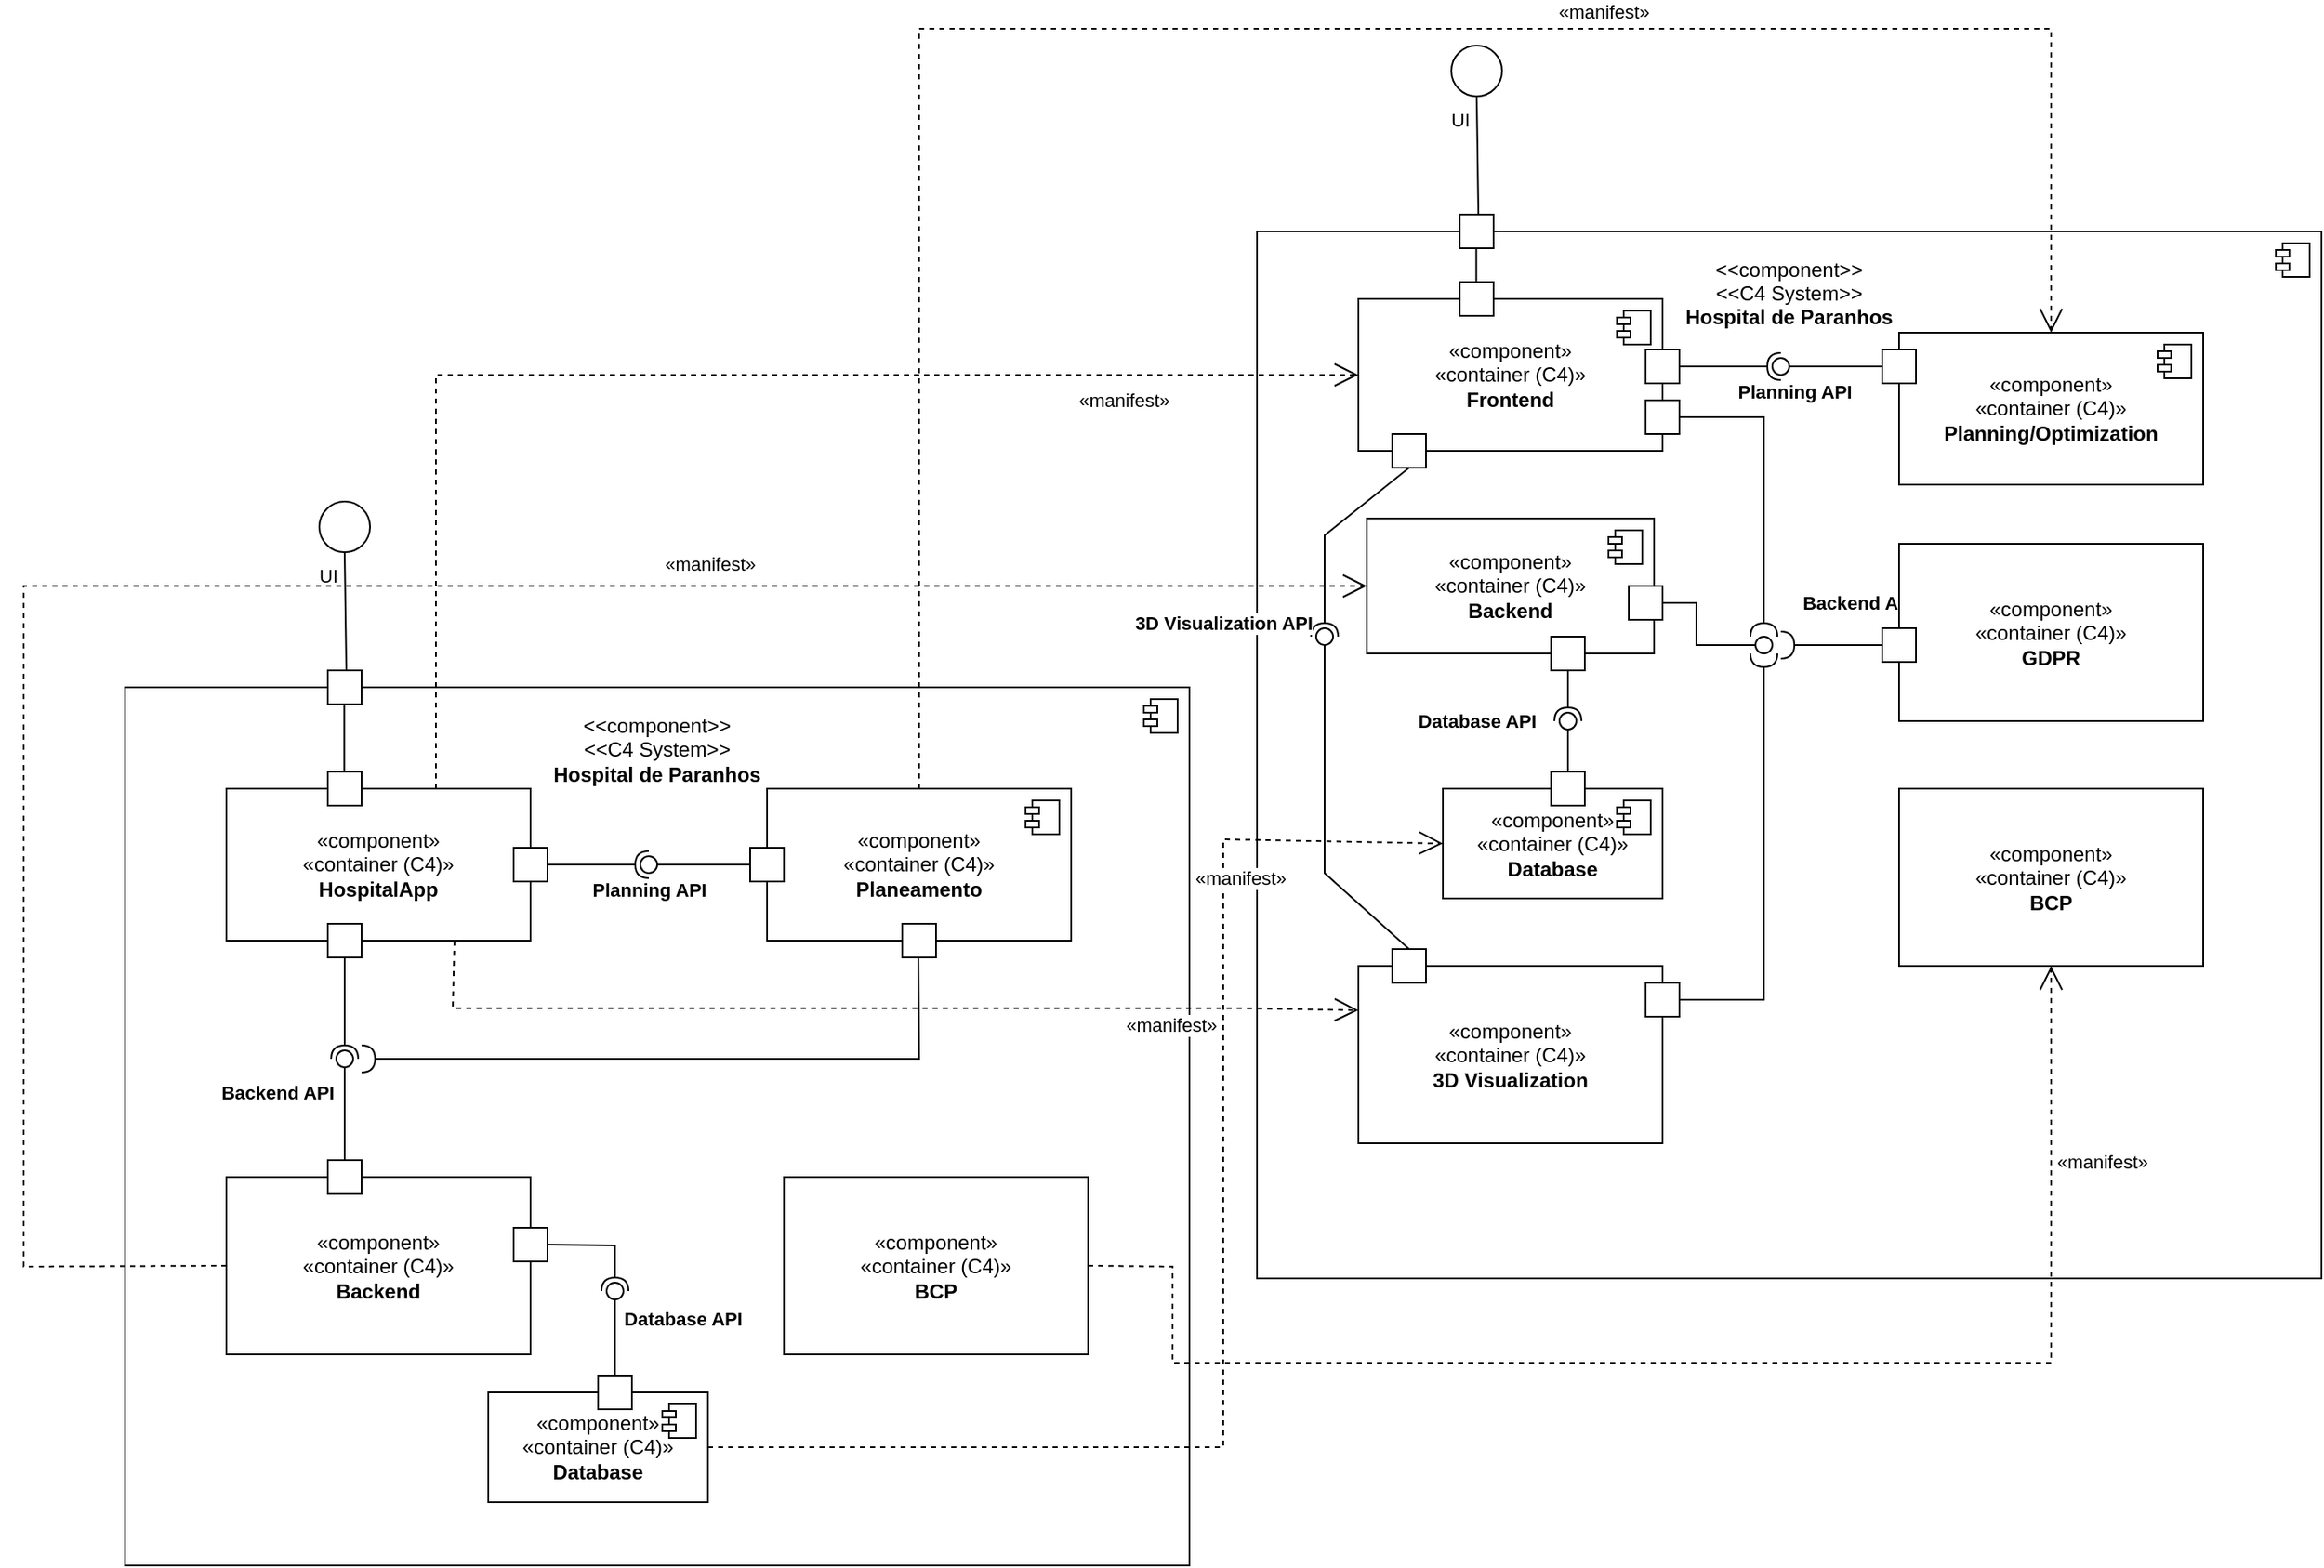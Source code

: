 <mxfile version="24.1.0" type="device">
  <diagram name="Página-1" id="HnM5bIwWVijFqjH4xQIT">
    <mxGraphModel dx="3407" dy="1258" grid="1" gridSize="10" guides="1" tooltips="1" connect="1" arrows="1" fold="1" page="1" pageScale="1" pageWidth="827" pageHeight="1169" math="0" shadow="0">
      <root>
        <mxCell id="0" />
        <mxCell id="1" parent="0" />
        <mxCell id="YJkyp7sm5uWfvyLeALwQ-37" value="&amp;lt;&amp;lt;component&amp;gt;&amp;gt;&lt;div&gt;&amp;lt;&amp;lt;C4 System&amp;gt;&amp;gt;&lt;br&gt;&lt;b&gt;Hospital de Paranhos&lt;/b&gt;&lt;/div&gt;&lt;div&gt;&lt;b&gt;&lt;br&gt;&lt;/b&gt;&lt;/div&gt;&lt;div&gt;&lt;b&gt;&lt;br&gt;&lt;/b&gt;&lt;/div&gt;&lt;div&gt;&lt;b&gt;&lt;br&gt;&lt;/b&gt;&lt;/div&gt;&lt;div&gt;&lt;b&gt;&lt;br&gt;&lt;/b&gt;&lt;/div&gt;&lt;div&gt;&lt;b&gt;&lt;br&gt;&lt;/b&gt;&lt;/div&gt;&lt;div&gt;&lt;b&gt;&lt;br&gt;&lt;/b&gt;&lt;/div&gt;&lt;div&gt;&lt;b&gt;&lt;br&gt;&lt;/b&gt;&lt;/div&gt;&lt;div&gt;&lt;b&gt;&lt;br&gt;&lt;/b&gt;&lt;/div&gt;&lt;div&gt;&lt;b&gt;&lt;br&gt;&lt;/b&gt;&lt;/div&gt;&lt;div&gt;&lt;b&gt;&lt;br&gt;&lt;/b&gt;&lt;/div&gt;&lt;div&gt;&lt;b&gt;&lt;br&gt;&lt;/b&gt;&lt;/div&gt;&lt;div&gt;&lt;b&gt;&lt;br&gt;&lt;/b&gt;&lt;/div&gt;&lt;div&gt;&lt;b&gt;&lt;br&gt;&lt;/b&gt;&lt;/div&gt;&lt;div&gt;&lt;b&gt;&lt;br&gt;&lt;/b&gt;&lt;/div&gt;&lt;div&gt;&lt;b&gt;&lt;br&gt;&lt;/b&gt;&lt;/div&gt;&lt;div&gt;&lt;b&gt;&lt;br&gt;&lt;/b&gt;&lt;/div&gt;&lt;div&gt;&lt;b&gt;&lt;br&gt;&lt;/b&gt;&lt;/div&gt;&lt;div&gt;&lt;b&gt;&lt;br&gt;&lt;/b&gt;&lt;/div&gt;&lt;div&gt;&lt;b&gt;&lt;br&gt;&lt;/b&gt;&lt;/div&gt;&lt;div&gt;&lt;b&gt;&lt;br&gt;&lt;/b&gt;&lt;/div&gt;&lt;div&gt;&lt;b&gt;&lt;br&gt;&lt;/b&gt;&lt;/div&gt;&lt;div&gt;&lt;b&gt;&lt;br&gt;&lt;/b&gt;&lt;/div&gt;&lt;div&gt;&lt;b&gt;&lt;br&gt;&lt;/b&gt;&lt;/div&gt;&lt;div&gt;&lt;b&gt;&lt;br&gt;&lt;/b&gt;&lt;/div&gt;&lt;div&gt;&lt;b&gt;&lt;br&gt;&lt;/b&gt;&lt;/div&gt;&lt;div&gt;&lt;b&gt;&lt;br&gt;&lt;/b&gt;&lt;/div&gt;&lt;div&gt;&lt;br&gt;&lt;/div&gt;&lt;div&gt;&lt;br&gt;&lt;/div&gt;&lt;div&gt;&lt;br&gt;&lt;/div&gt;&lt;div&gt;&lt;br&gt;&lt;/div&gt;&lt;div&gt;&lt;br&gt;&lt;/div&gt;" style="html=1;dropTarget=0;whiteSpace=wrap;" parent="1" vertex="1">
          <mxGeometry x="-450" y="590" width="630" height="520" as="geometry" />
        </mxCell>
        <mxCell id="YJkyp7sm5uWfvyLeALwQ-38" value="" style="shape=module;jettyWidth=8;jettyHeight=4;" parent="YJkyp7sm5uWfvyLeALwQ-37" vertex="1">
          <mxGeometry x="1" width="20" height="20" relative="1" as="geometry">
            <mxPoint x="-27" y="7" as="offset" />
          </mxGeometry>
        </mxCell>
        <mxCell id="YJkyp7sm5uWfvyLeALwQ-39" value="" style="verticalLabelPosition=bottom;verticalAlign=top;html=1;shape=mxgraph.basic.rect;fillColor2=none;strokeWidth=1;size=20;indent=5;" parent="1" vertex="1">
          <mxGeometry x="-330" y="580" width="20" height="20" as="geometry" />
        </mxCell>
        <mxCell id="YJkyp7sm5uWfvyLeALwQ-40" value="" style="endArrow=none;html=1;rounded=0;exitX=0.488;exitY=0.015;exitDx=0;exitDy=0;exitPerimeter=0;entryX=0.488;entryY=1.026;entryDx=0;entryDy=0;entryPerimeter=0;" parent="1" source="YJkyp7sm5uWfvyLeALwQ-48" target="YJkyp7sm5uWfvyLeALwQ-39" edge="1">
          <mxGeometry width="50" height="50" relative="1" as="geometry">
            <mxPoint x="-260" y="680" as="sourcePoint" />
            <mxPoint x="-210" y="630" as="targetPoint" />
          </mxGeometry>
        </mxCell>
        <mxCell id="YJkyp7sm5uWfvyLeALwQ-41" value="" style="ellipse;whiteSpace=wrap;html=1;align=center;aspect=fixed;fillColor=none;strokeColor=none;resizable=0;perimeter=centerPerimeter;rotatable=0;allowArrows=0;points=[];outlineConnect=1;" parent="1" vertex="1">
          <mxGeometry x="-300" y="700" width="10" height="10" as="geometry" />
        </mxCell>
        <mxCell id="YJkyp7sm5uWfvyLeALwQ-42" value="" style="ellipse;whiteSpace=wrap;html=1;aspect=fixed;" parent="1" vertex="1">
          <mxGeometry x="-335" y="480" width="30" height="30" as="geometry" />
        </mxCell>
        <mxCell id="YJkyp7sm5uWfvyLeALwQ-43" value="" style="endArrow=none;html=1;rounded=0;entryX=0.5;entryY=1;entryDx=0;entryDy=0;exitX=0.55;exitY=0.011;exitDx=0;exitDy=0;exitPerimeter=0;" parent="1" source="YJkyp7sm5uWfvyLeALwQ-39" target="YJkyp7sm5uWfvyLeALwQ-42" edge="1">
          <mxGeometry width="50" height="50" relative="1" as="geometry">
            <mxPoint x="-350" y="590" as="sourcePoint" />
            <mxPoint x="-300" y="540" as="targetPoint" />
          </mxGeometry>
        </mxCell>
        <mxCell id="YJkyp7sm5uWfvyLeALwQ-44" value="UI" style="edgeLabel;html=1;align=center;verticalAlign=middle;resizable=0;points=[];" parent="YJkyp7sm5uWfvyLeALwQ-43" vertex="1" connectable="0">
          <mxGeometry x="0.73" y="1" relative="1" as="geometry">
            <mxPoint x="-9" y="4" as="offset" />
          </mxGeometry>
        </mxCell>
        <mxCell id="YJkyp7sm5uWfvyLeALwQ-45" value="«component»&lt;div&gt;«container (C4)»&lt;br&gt;&lt;b&gt;Planeamento&lt;/b&gt;&lt;/div&gt;" style="html=1;dropTarget=0;whiteSpace=wrap;" parent="1" vertex="1">
          <mxGeometry x="-70" y="650" width="180" height="90" as="geometry" />
        </mxCell>
        <mxCell id="YJkyp7sm5uWfvyLeALwQ-46" value="" style="shape=module;jettyWidth=8;jettyHeight=4;" parent="YJkyp7sm5uWfvyLeALwQ-45" vertex="1">
          <mxGeometry x="1" width="20" height="20" relative="1" as="geometry">
            <mxPoint x="-27" y="7" as="offset" />
          </mxGeometry>
        </mxCell>
        <mxCell id="YJkyp7sm5uWfvyLeALwQ-47" value="«component»&lt;div&gt;«container (C4)»&lt;br&gt;&lt;b&gt;HospitalApp&lt;/b&gt;&lt;/div&gt;" style="html=1;dropTarget=0;whiteSpace=wrap;" parent="1" vertex="1">
          <mxGeometry x="-390" y="650" width="180" height="90" as="geometry" />
        </mxCell>
        <mxCell id="YJkyp7sm5uWfvyLeALwQ-48" value="" style="verticalLabelPosition=bottom;verticalAlign=top;html=1;shape=mxgraph.basic.rect;fillColor2=none;strokeWidth=1;size=20;indent=5;" parent="1" vertex="1">
          <mxGeometry x="-330" y="640" width="20" height="20" as="geometry" />
        </mxCell>
        <mxCell id="YJkyp7sm5uWfvyLeALwQ-49" value="«component»&lt;br&gt;«container (C4)»&lt;div&gt;&lt;b&gt;Backend&lt;/b&gt;&lt;/div&gt;" style="rounded=0;whiteSpace=wrap;html=1;" parent="1" vertex="1">
          <mxGeometry x="-390" y="880" width="180" height="105" as="geometry" />
        </mxCell>
        <mxCell id="YJkyp7sm5uWfvyLeALwQ-50" value="«component»&lt;br&gt;«container (C4)»&lt;div&gt;&lt;b&gt;BCP&lt;/b&gt;&lt;/div&gt;" style="rounded=0;whiteSpace=wrap;html=1;" parent="1" vertex="1">
          <mxGeometry x="-60" y="880" width="180" height="105" as="geometry" />
        </mxCell>
        <mxCell id="YJkyp7sm5uWfvyLeALwQ-51" value="" style="rounded=0;orthogonalLoop=1;jettySize=auto;html=1;endArrow=halfCircle;endFill=0;endSize=6;strokeWidth=1;sketch=0;exitX=0.5;exitY=1;exitDx=0;exitDy=0;" parent="1" source="YJkyp7sm5uWfvyLeALwQ-56" edge="1">
          <mxGeometry relative="1" as="geometry">
            <mxPoint x="-310" y="797.16" as="sourcePoint" />
            <mxPoint x="-320" y="810" as="targetPoint" />
          </mxGeometry>
        </mxCell>
        <mxCell id="YJkyp7sm5uWfvyLeALwQ-52" value="" style="rounded=0;orthogonalLoop=1;jettySize=auto;html=1;endArrow=oval;endFill=0;sketch=0;sourcePerimeterSpacing=0;targetPerimeterSpacing=0;endSize=10;exitX=0.5;exitY=0;exitDx=0;exitDy=0;" parent="1" source="YJkyp7sm5uWfvyLeALwQ-55" edge="1">
          <mxGeometry relative="1" as="geometry">
            <mxPoint x="-290" y="861.54" as="sourcePoint" />
            <mxPoint x="-320" y="810" as="targetPoint" />
          </mxGeometry>
        </mxCell>
        <mxCell id="YJkyp7sm5uWfvyLeALwQ-53" value="&lt;b&gt;Backend API&lt;/b&gt;" style="edgeLabel;html=1;align=center;verticalAlign=middle;resizable=0;points=[];" parent="YJkyp7sm5uWfvyLeALwQ-52" vertex="1" connectable="0">
          <mxGeometry x="0.817" y="3" relative="1" as="geometry">
            <mxPoint x="-37" y="14" as="offset" />
          </mxGeometry>
        </mxCell>
        <mxCell id="YJkyp7sm5uWfvyLeALwQ-54" value="" style="ellipse;whiteSpace=wrap;html=1;align=center;aspect=fixed;fillColor=none;strokeColor=none;resizable=0;perimeter=centerPerimeter;rotatable=0;allowArrows=0;points=[];outlineConnect=1;" parent="1" vertex="1">
          <mxGeometry x="-235" y="730" width="10" height="10" as="geometry" />
        </mxCell>
        <mxCell id="YJkyp7sm5uWfvyLeALwQ-55" value="" style="rounded=0;whiteSpace=wrap;html=1;" parent="1" vertex="1">
          <mxGeometry x="-330" y="870" width="20" height="20" as="geometry" />
        </mxCell>
        <mxCell id="YJkyp7sm5uWfvyLeALwQ-56" value="" style="rounded=0;whiteSpace=wrap;html=1;" parent="1" vertex="1">
          <mxGeometry x="-330" y="730" width="20" height="20" as="geometry" />
        </mxCell>
        <mxCell id="YJkyp7sm5uWfvyLeALwQ-57" value="" style="rounded=0;whiteSpace=wrap;html=1;" parent="1" vertex="1">
          <mxGeometry x="-220" y="685" width="20" height="20" as="geometry" />
        </mxCell>
        <mxCell id="YJkyp7sm5uWfvyLeALwQ-58" value="" style="rounded=0;whiteSpace=wrap;html=1;" parent="1" vertex="1">
          <mxGeometry x="-80" y="685" width="20" height="20" as="geometry" />
        </mxCell>
        <mxCell id="YJkyp7sm5uWfvyLeALwQ-59" value="" style="rounded=0;whiteSpace=wrap;html=1;" parent="1" vertex="1">
          <mxGeometry x="10" y="730" width="20" height="20" as="geometry" />
        </mxCell>
        <mxCell id="YJkyp7sm5uWfvyLeALwQ-60" value="" style="rounded=0;orthogonalLoop=1;jettySize=auto;html=1;endArrow=halfCircle;endFill=0;endSize=6;strokeWidth=1;sketch=0;exitX=0.5;exitY=1;exitDx=0;exitDy=0;" parent="1" edge="1">
          <mxGeometry relative="1" as="geometry">
            <mxPoint x="19.57" y="750" as="sourcePoint" />
            <mxPoint x="-310" y="810" as="targetPoint" />
            <Array as="points">
              <mxPoint x="20" y="810" />
            </Array>
          </mxGeometry>
        </mxCell>
        <mxCell id="YJkyp7sm5uWfvyLeALwQ-61" value="" style="rounded=0;orthogonalLoop=1;jettySize=auto;html=1;endArrow=halfCircle;endFill=0;endSize=6;strokeWidth=1;sketch=0;exitX=1;exitY=0.5;exitDx=0;exitDy=0;" parent="1" source="YJkyp7sm5uWfvyLeALwQ-57" edge="1">
          <mxGeometry relative="1" as="geometry">
            <mxPoint x="-200" y="690" as="sourcePoint" />
            <mxPoint x="-140" y="695" as="targetPoint" />
          </mxGeometry>
        </mxCell>
        <mxCell id="YJkyp7sm5uWfvyLeALwQ-62" value="" style="rounded=0;orthogonalLoop=1;jettySize=auto;html=1;endArrow=oval;endFill=0;sketch=0;sourcePerimeterSpacing=0;targetPerimeterSpacing=0;endSize=10;exitX=0;exitY=0.5;exitDx=0;exitDy=0;" parent="1" source="YJkyp7sm5uWfvyLeALwQ-58" edge="1">
          <mxGeometry relative="1" as="geometry">
            <mxPoint x="-160" y="770" as="sourcePoint" />
            <mxPoint x="-140" y="695" as="targetPoint" />
          </mxGeometry>
        </mxCell>
        <mxCell id="YJkyp7sm5uWfvyLeALwQ-63" value="&lt;b&gt;Planning API&lt;/b&gt;" style="edgeLabel;html=1;align=center;verticalAlign=middle;resizable=0;points=[];" parent="YJkyp7sm5uWfvyLeALwQ-62" vertex="1" connectable="0">
          <mxGeometry x="0.817" y="3" relative="1" as="geometry">
            <mxPoint x="-6" y="12" as="offset" />
          </mxGeometry>
        </mxCell>
        <mxCell id="xjtJOUznPsG7kLr0drN0-1" value="&amp;lt;&amp;lt;component&amp;gt;&amp;gt;&lt;div&gt;&amp;lt;&amp;lt;C4 System&amp;gt;&amp;gt;&lt;br&gt;&lt;b&gt;Hospital de Paranhos&lt;/b&gt;&lt;/div&gt;&lt;div&gt;&lt;b&gt;&lt;br&gt;&lt;/b&gt;&lt;/div&gt;&lt;div&gt;&lt;b&gt;&lt;br&gt;&lt;/b&gt;&lt;/div&gt;&lt;div&gt;&lt;b&gt;&lt;br&gt;&lt;/b&gt;&lt;/div&gt;&lt;div&gt;&lt;b&gt;&lt;br&gt;&lt;/b&gt;&lt;/div&gt;&lt;div&gt;&lt;b&gt;&lt;br&gt;&lt;/b&gt;&lt;/div&gt;&lt;div&gt;&lt;b&gt;&lt;br&gt;&lt;/b&gt;&lt;/div&gt;&lt;div&gt;&lt;b&gt;&lt;br&gt;&lt;/b&gt;&lt;/div&gt;&lt;div&gt;&lt;b&gt;&lt;br&gt;&lt;/b&gt;&lt;/div&gt;&lt;div&gt;&lt;b&gt;&lt;br&gt;&lt;/b&gt;&lt;/div&gt;&lt;div&gt;&lt;b&gt;&lt;br&gt;&lt;/b&gt;&lt;/div&gt;&lt;div&gt;&lt;b&gt;&lt;br&gt;&lt;/b&gt;&lt;/div&gt;&lt;div&gt;&lt;b&gt;&lt;br&gt;&lt;/b&gt;&lt;/div&gt;&lt;div&gt;&lt;b&gt;&lt;br&gt;&lt;/b&gt;&lt;/div&gt;&lt;div&gt;&lt;b&gt;&lt;br&gt;&lt;/b&gt;&lt;/div&gt;&lt;div&gt;&lt;b&gt;&lt;br&gt;&lt;/b&gt;&lt;/div&gt;&lt;div&gt;&lt;b&gt;&lt;br&gt;&lt;/b&gt;&lt;/div&gt;&lt;div&gt;&lt;b&gt;&lt;br&gt;&lt;/b&gt;&lt;/div&gt;&lt;div&gt;&lt;b&gt;&lt;br&gt;&lt;/b&gt;&lt;/div&gt;&lt;div&gt;&lt;b&gt;&lt;br&gt;&lt;/b&gt;&lt;/div&gt;&lt;div&gt;&lt;b&gt;&lt;br&gt;&lt;/b&gt;&lt;/div&gt;&lt;div&gt;&lt;b&gt;&lt;br&gt;&lt;/b&gt;&lt;/div&gt;&lt;div&gt;&lt;b&gt;&lt;br&gt;&lt;/b&gt;&lt;/div&gt;&lt;div&gt;&lt;b&gt;&lt;br&gt;&lt;/b&gt;&lt;/div&gt;&lt;div&gt;&lt;b&gt;&lt;br&gt;&lt;/b&gt;&lt;/div&gt;&lt;div&gt;&lt;b&gt;&lt;br&gt;&lt;/b&gt;&lt;/div&gt;&lt;div&gt;&lt;b&gt;&lt;br&gt;&lt;/b&gt;&lt;/div&gt;&lt;div&gt;&lt;b&gt;&lt;br&gt;&lt;/b&gt;&lt;/div&gt;&lt;div&gt;&lt;b&gt;&lt;br&gt;&lt;/b&gt;&lt;/div&gt;&lt;div&gt;&lt;b&gt;&lt;br&gt;&lt;/b&gt;&lt;/div&gt;&lt;div&gt;&lt;b&gt;&lt;br&gt;&lt;/b&gt;&lt;/div&gt;&lt;div&gt;&lt;br&gt;&lt;/div&gt;&lt;div&gt;&lt;br&gt;&lt;/div&gt;&lt;div&gt;&lt;br&gt;&lt;/div&gt;&lt;div&gt;&lt;br&gt;&lt;/div&gt;&lt;div&gt;&lt;br&gt;&lt;/div&gt;&lt;div&gt;&lt;br&gt;&lt;/div&gt;&lt;div&gt;&lt;br&gt;&lt;/div&gt;&lt;div&gt;&lt;br&gt;&lt;/div&gt;" style="html=1;dropTarget=0;whiteSpace=wrap;" vertex="1" parent="1">
          <mxGeometry x="220" y="320" width="630" height="620" as="geometry" />
        </mxCell>
        <mxCell id="xjtJOUznPsG7kLr0drN0-2" value="" style="shape=module;jettyWidth=8;jettyHeight=4;" vertex="1" parent="xjtJOUznPsG7kLr0drN0-1">
          <mxGeometry x="1" width="20" height="20" relative="1" as="geometry">
            <mxPoint x="-27" y="7" as="offset" />
          </mxGeometry>
        </mxCell>
        <mxCell id="xjtJOUznPsG7kLr0drN0-3" value="" style="verticalLabelPosition=bottom;verticalAlign=top;html=1;shape=mxgraph.basic.rect;fillColor2=none;strokeWidth=1;size=20;indent=5;" vertex="1" parent="1">
          <mxGeometry x="340" y="310" width="20" height="20" as="geometry" />
        </mxCell>
        <mxCell id="xjtJOUznPsG7kLr0drN0-4" value="" style="endArrow=none;html=1;rounded=0;exitX=0.488;exitY=0.015;exitDx=0;exitDy=0;exitPerimeter=0;entryX=0.488;entryY=1.026;entryDx=0;entryDy=0;entryPerimeter=0;" edge="1" parent="1" source="xjtJOUznPsG7kLr0drN0-23" target="xjtJOUznPsG7kLr0drN0-3">
          <mxGeometry width="50" height="50" relative="1" as="geometry">
            <mxPoint x="410" y="410" as="sourcePoint" />
            <mxPoint x="460" y="360" as="targetPoint" />
          </mxGeometry>
        </mxCell>
        <mxCell id="xjtJOUznPsG7kLr0drN0-5" value="" style="ellipse;whiteSpace=wrap;html=1;align=center;aspect=fixed;fillColor=none;strokeColor=none;resizable=0;perimeter=centerPerimeter;rotatable=0;allowArrows=0;points=[];outlineConnect=1;" vertex="1" parent="1">
          <mxGeometry x="370" y="430" width="10" height="10" as="geometry" />
        </mxCell>
        <mxCell id="xjtJOUznPsG7kLr0drN0-6" value="" style="ellipse;whiteSpace=wrap;html=1;aspect=fixed;" vertex="1" parent="1">
          <mxGeometry x="335" y="210" width="30" height="30" as="geometry" />
        </mxCell>
        <mxCell id="xjtJOUznPsG7kLr0drN0-7" value="" style="endArrow=none;html=1;rounded=0;entryX=0.5;entryY=1;entryDx=0;entryDy=0;exitX=0.55;exitY=0.011;exitDx=0;exitDy=0;exitPerimeter=0;" edge="1" parent="1" source="xjtJOUznPsG7kLr0drN0-3" target="xjtJOUznPsG7kLr0drN0-6">
          <mxGeometry width="50" height="50" relative="1" as="geometry">
            <mxPoint x="320" y="320" as="sourcePoint" />
            <mxPoint x="370" y="270" as="targetPoint" />
          </mxGeometry>
        </mxCell>
        <mxCell id="xjtJOUznPsG7kLr0drN0-8" value="UI" style="edgeLabel;html=1;align=center;verticalAlign=middle;resizable=0;points=[];" vertex="1" connectable="0" parent="xjtJOUznPsG7kLr0drN0-7">
          <mxGeometry x="0.73" y="1" relative="1" as="geometry">
            <mxPoint x="-9" y="4" as="offset" />
          </mxGeometry>
        </mxCell>
        <mxCell id="xjtJOUznPsG7kLr0drN0-9" value="«component»&lt;div&gt;«container (C4)»&lt;br&gt;&lt;b&gt;Planning/Optimization&lt;/b&gt;&lt;/div&gt;" style="html=1;dropTarget=0;whiteSpace=wrap;" vertex="1" parent="1">
          <mxGeometry x="600" y="380" width="180" height="90" as="geometry" />
        </mxCell>
        <mxCell id="xjtJOUznPsG7kLr0drN0-10" value="" style="shape=module;jettyWidth=8;jettyHeight=4;" vertex="1" parent="xjtJOUznPsG7kLr0drN0-9">
          <mxGeometry x="1" width="20" height="20" relative="1" as="geometry">
            <mxPoint x="-27" y="7" as="offset" />
          </mxGeometry>
        </mxCell>
        <mxCell id="xjtJOUznPsG7kLr0drN0-11" value="«component»&lt;div&gt;«container (C4)»&lt;br&gt;&lt;b&gt;Frontend&lt;/b&gt;&lt;/div&gt;" style="html=1;dropTarget=0;whiteSpace=wrap;" vertex="1" parent="1">
          <mxGeometry x="280" y="360" width="180" height="90" as="geometry" />
        </mxCell>
        <mxCell id="xjtJOUznPsG7kLr0drN0-12" value="" style="shape=module;jettyWidth=8;jettyHeight=4;" vertex="1" parent="xjtJOUznPsG7kLr0drN0-11">
          <mxGeometry x="1" width="20" height="20" relative="1" as="geometry">
            <mxPoint x="-27" y="7" as="offset" />
          </mxGeometry>
        </mxCell>
        <mxCell id="xjtJOUznPsG7kLr0drN0-13" value="" style="rounded=0;orthogonalLoop=1;jettySize=auto;html=1;endArrow=halfCircle;endFill=0;endSize=6;strokeWidth=1;sketch=0;exitX=1;exitY=0.5;exitDx=0;exitDy=0;" edge="1" parent="1" source="xjtJOUznPsG7kLr0drN0-17">
          <mxGeometry relative="1" as="geometry">
            <mxPoint x="460" y="424.83" as="sourcePoint" />
            <mxPoint x="530" y="400" as="targetPoint" />
          </mxGeometry>
        </mxCell>
        <mxCell id="xjtJOUznPsG7kLr0drN0-14" value="" style="rounded=0;orthogonalLoop=1;jettySize=auto;html=1;endArrow=oval;endFill=0;sketch=0;sourcePerimeterSpacing=0;targetPerimeterSpacing=0;endSize=10;exitX=0;exitY=0.5;exitDx=0;exitDy=0;" edge="1" parent="1" source="xjtJOUznPsG7kLr0drN0-18">
          <mxGeometry relative="1" as="geometry">
            <mxPoint x="600" y="424.83" as="sourcePoint" />
            <mxPoint x="530" y="400" as="targetPoint" />
          </mxGeometry>
        </mxCell>
        <mxCell id="xjtJOUznPsG7kLr0drN0-15" value="&lt;b&gt;Planning API&lt;/b&gt;" style="edgeLabel;html=1;align=center;verticalAlign=middle;resizable=0;points=[];" vertex="1" connectable="0" parent="xjtJOUznPsG7kLr0drN0-14">
          <mxGeometry x="0.748" relative="1" as="geometry">
            <mxPoint y="15" as="offset" />
          </mxGeometry>
        </mxCell>
        <mxCell id="xjtJOUznPsG7kLr0drN0-16" value="" style="ellipse;whiteSpace=wrap;html=1;align=center;aspect=fixed;fillColor=none;strokeColor=none;resizable=0;perimeter=centerPerimeter;rotatable=0;allowArrows=0;points=[];outlineConnect=1;" vertex="1" parent="1">
          <mxGeometry x="545" y="460" width="10" height="10" as="geometry" />
        </mxCell>
        <mxCell id="xjtJOUznPsG7kLr0drN0-17" value="" style="rounded=0;whiteSpace=wrap;html=1;" vertex="1" parent="1">
          <mxGeometry x="450" y="390" width="20" height="20" as="geometry" />
        </mxCell>
        <mxCell id="xjtJOUznPsG7kLr0drN0-18" value="" style="rounded=0;whiteSpace=wrap;html=1;" vertex="1" parent="1">
          <mxGeometry x="590" y="390" width="20" height="20" as="geometry" />
        </mxCell>
        <mxCell id="xjtJOUznPsG7kLr0drN0-19" value="" style="rounded=0;orthogonalLoop=1;jettySize=auto;html=1;endArrow=halfCircle;endFill=0;endSize=6;strokeWidth=1;sketch=0;exitX=1;exitY=0.5;exitDx=0;exitDy=0;" edge="1" parent="1" source="xjtJOUznPsG7kLr0drN0-34">
          <mxGeometry relative="1" as="geometry">
            <mxPoint x="490" y="620" as="sourcePoint" />
            <mxPoint x="520" y="570" as="targetPoint" />
            <Array as="points">
              <mxPoint x="520" y="775" />
              <mxPoint x="520" y="590" />
            </Array>
          </mxGeometry>
        </mxCell>
        <mxCell id="xjtJOUznPsG7kLr0drN0-20" value="" style="rounded=0;orthogonalLoop=1;jettySize=auto;html=1;endArrow=oval;endFill=0;sketch=0;sourcePerimeterSpacing=0;targetPerimeterSpacing=0;endSize=10;exitX=1;exitY=0.5;exitDx=0;exitDy=0;" edge="1" parent="1" source="xjtJOUznPsG7kLr0drN0-37">
          <mxGeometry relative="1" as="geometry">
            <mxPoint x="600" y="564.83" as="sourcePoint" />
            <mxPoint x="520" y="565" as="targetPoint" />
            <Array as="points">
              <mxPoint x="480" y="540" />
              <mxPoint x="480" y="565" />
            </Array>
          </mxGeometry>
        </mxCell>
        <mxCell id="xjtJOUznPsG7kLr0drN0-21" value="&lt;b&gt;Backend API&lt;/b&gt;" style="edgeLabel;html=1;align=center;verticalAlign=middle;resizable=0;points=[];" vertex="1" connectable="0" parent="xjtJOUznPsG7kLr0drN0-20">
          <mxGeometry x="0.748" relative="1" as="geometry">
            <mxPoint x="66" y="-25" as="offset" />
          </mxGeometry>
        </mxCell>
        <mxCell id="xjtJOUznPsG7kLr0drN0-22" value="" style="ellipse;whiteSpace=wrap;html=1;align=center;aspect=fixed;fillColor=none;strokeColor=none;resizable=0;perimeter=centerPerimeter;rotatable=0;allowArrows=0;points=[];outlineConnect=1;" vertex="1" parent="1">
          <mxGeometry x="570" y="570" width="10" height="10" as="geometry" />
        </mxCell>
        <mxCell id="xjtJOUznPsG7kLr0drN0-23" value="" style="verticalLabelPosition=bottom;verticalAlign=top;html=1;shape=mxgraph.basic.rect;fillColor2=none;strokeWidth=1;size=1.2;indent=0;" vertex="1" parent="1">
          <mxGeometry x="340" y="350" width="20" height="20" as="geometry" />
        </mxCell>
        <mxCell id="xjtJOUznPsG7kLr0drN0-24" value="«component»&lt;br&gt;«container (C4)»&lt;div&gt;&lt;b&gt;3D Visualization&lt;/b&gt;&lt;/div&gt;" style="rounded=0;whiteSpace=wrap;html=1;" vertex="1" parent="1">
          <mxGeometry x="280" y="755" width="180" height="105" as="geometry" />
        </mxCell>
        <mxCell id="xjtJOUznPsG7kLr0drN0-25" value="«component»&lt;br&gt;«container (C4)»&lt;div&gt;&lt;b&gt;GDPR&lt;/b&gt;&lt;/div&gt;" style="rounded=0;whiteSpace=wrap;html=1;" vertex="1" parent="1">
          <mxGeometry x="600" y="505" width="180" height="105" as="geometry" />
        </mxCell>
        <mxCell id="xjtJOUznPsG7kLr0drN0-26" value="" style="rounded=0;whiteSpace=wrap;html=1;" vertex="1" parent="1">
          <mxGeometry x="590" y="555" width="20" height="20" as="geometry" />
        </mxCell>
        <mxCell id="xjtJOUznPsG7kLr0drN0-27" value="" style="rounded=0;orthogonalLoop=1;jettySize=auto;html=1;endArrow=halfCircle;endFill=0;endSize=6;strokeWidth=1;sketch=0;fontSize=12;curved=1;exitX=0;exitY=0.5;exitDx=0;exitDy=0;" edge="1" parent="1" source="xjtJOUznPsG7kLr0drN0-26">
          <mxGeometry relative="1" as="geometry">
            <mxPoint x="600" y="435" as="sourcePoint" />
            <mxPoint x="530" y="565" as="targetPoint" />
          </mxGeometry>
        </mxCell>
        <mxCell id="xjtJOUznPsG7kLr0drN0-28" value="" style="rounded=0;whiteSpace=wrap;html=1;" vertex="1" parent="1">
          <mxGeometry x="300" y="745" width="20" height="20" as="geometry" />
        </mxCell>
        <mxCell id="xjtJOUznPsG7kLr0drN0-29" value="" style="rounded=0;whiteSpace=wrap;html=1;" vertex="1" parent="1">
          <mxGeometry x="300" y="440" width="20" height="20" as="geometry" />
        </mxCell>
        <mxCell id="xjtJOUznPsG7kLr0drN0-30" value="" style="rounded=0;orthogonalLoop=1;jettySize=auto;html=1;endArrow=halfCircle;endFill=0;endSize=6;strokeWidth=1;sketch=0;exitX=0.5;exitY=1;exitDx=0;exitDy=0;" edge="1" parent="1" source="xjtJOUznPsG7kLr0drN0-29">
          <mxGeometry relative="1" as="geometry">
            <mxPoint x="230" y="540" as="sourcePoint" />
            <mxPoint x="260" y="560" as="targetPoint" />
            <Array as="points">
              <mxPoint x="260" y="500" />
            </Array>
          </mxGeometry>
        </mxCell>
        <mxCell id="xjtJOUznPsG7kLr0drN0-31" value="" style="rounded=0;orthogonalLoop=1;jettySize=auto;html=1;endArrow=oval;endFill=0;sketch=0;sourcePerimeterSpacing=0;targetPerimeterSpacing=0;endSize=10;exitX=0.5;exitY=0;exitDx=0;exitDy=0;" edge="1" parent="1" source="xjtJOUznPsG7kLr0drN0-28">
          <mxGeometry relative="1" as="geometry">
            <mxPoint x="370" y="540" as="sourcePoint" />
            <mxPoint x="260" y="560" as="targetPoint" />
            <Array as="points">
              <mxPoint x="260" y="700" />
            </Array>
          </mxGeometry>
        </mxCell>
        <mxCell id="xjtJOUznPsG7kLr0drN0-32" value="&lt;b&gt;3D Visualization API&lt;/b&gt;" style="edgeLabel;html=1;align=center;verticalAlign=middle;resizable=0;points=[];" vertex="1" connectable="0" parent="xjtJOUznPsG7kLr0drN0-31">
          <mxGeometry x="0.748" relative="1" as="geometry">
            <mxPoint x="-60" y="-35" as="offset" />
          </mxGeometry>
        </mxCell>
        <mxCell id="xjtJOUznPsG7kLr0drN0-33" value="«component»&lt;br&gt;«container (C4)»&lt;div&gt;&lt;b&gt;BCP&lt;/b&gt;&lt;/div&gt;" style="rounded=0;whiteSpace=wrap;html=1;" vertex="1" parent="1">
          <mxGeometry x="600" y="650" width="180" height="105" as="geometry" />
        </mxCell>
        <mxCell id="xjtJOUznPsG7kLr0drN0-34" value="" style="rounded=0;whiteSpace=wrap;html=1;" vertex="1" parent="1">
          <mxGeometry x="450" y="765" width="20" height="20" as="geometry" />
        </mxCell>
        <mxCell id="xjtJOUznPsG7kLr0drN0-35" value="«component»&lt;div&gt;«container (C4)»&lt;br&gt;&lt;b&gt;Backend&lt;/b&gt;&lt;/div&gt;" style="html=1;dropTarget=0;whiteSpace=wrap;" vertex="1" parent="1">
          <mxGeometry x="285" y="490" width="170" height="80" as="geometry" />
        </mxCell>
        <mxCell id="xjtJOUznPsG7kLr0drN0-36" value="" style="shape=module;jettyWidth=8;jettyHeight=4;" vertex="1" parent="xjtJOUznPsG7kLr0drN0-35">
          <mxGeometry x="1" width="20" height="20" relative="1" as="geometry">
            <mxPoint x="-27" y="7" as="offset" />
          </mxGeometry>
        </mxCell>
        <mxCell id="xjtJOUznPsG7kLr0drN0-37" value="" style="rounded=0;whiteSpace=wrap;html=1;" vertex="1" parent="1">
          <mxGeometry x="440" y="530" width="20" height="20" as="geometry" />
        </mxCell>
        <mxCell id="xjtJOUznPsG7kLr0drN0-38" value="" style="rounded=0;whiteSpace=wrap;html=1;" vertex="1" parent="1">
          <mxGeometry x="450" y="420" width="20" height="20" as="geometry" />
        </mxCell>
        <mxCell id="xjtJOUznPsG7kLr0drN0-39" value="" style="rounded=0;orthogonalLoop=1;jettySize=auto;html=1;endArrow=halfCircle;endFill=0;endSize=6;strokeWidth=1;sketch=0;exitX=1;exitY=0.5;exitDx=0;exitDy=0;" edge="1" parent="1" source="xjtJOUznPsG7kLr0drN0-38">
          <mxGeometry relative="1" as="geometry">
            <mxPoint x="320" y="470" as="sourcePoint" />
            <mxPoint x="520" y="560" as="targetPoint" />
            <Array as="points">
              <mxPoint x="520" y="430" />
              <mxPoint x="520" y="470" />
            </Array>
          </mxGeometry>
        </mxCell>
        <mxCell id="xjtJOUznPsG7kLr0drN0-40" value="«component»&lt;div&gt;«container (C4)»&lt;br&gt;&lt;b&gt;Database&lt;/b&gt;&lt;/div&gt;" style="html=1;dropTarget=0;whiteSpace=wrap;" vertex="1" parent="1">
          <mxGeometry x="330" y="650" width="130" height="65" as="geometry" />
        </mxCell>
        <mxCell id="xjtJOUznPsG7kLr0drN0-41" value="" style="shape=module;jettyWidth=8;jettyHeight=4;" vertex="1" parent="xjtJOUznPsG7kLr0drN0-40">
          <mxGeometry x="1" width="20" height="20" relative="1" as="geometry">
            <mxPoint x="-27" y="7" as="offset" />
          </mxGeometry>
        </mxCell>
        <mxCell id="xjtJOUznPsG7kLr0drN0-42" value="" style="rounded=0;whiteSpace=wrap;html=1;" vertex="1" parent="1">
          <mxGeometry x="394" y="560" width="20" height="20" as="geometry" />
        </mxCell>
        <mxCell id="xjtJOUznPsG7kLr0drN0-43" value="" style="rounded=0;whiteSpace=wrap;html=1;" vertex="1" parent="1">
          <mxGeometry x="394" y="640" width="20" height="20" as="geometry" />
        </mxCell>
        <mxCell id="xjtJOUznPsG7kLr0drN0-44" value="" style="rounded=0;orthogonalLoop=1;jettySize=auto;html=1;endArrow=halfCircle;endFill=0;endSize=6;strokeWidth=1;sketch=0;exitX=0.5;exitY=1;exitDx=0;exitDy=0;" edge="1" parent="1" source="xjtJOUznPsG7kLr0drN0-42">
          <mxGeometry relative="1" as="geometry">
            <mxPoint x="480" y="410" as="sourcePoint" />
            <mxPoint x="404" y="610" as="targetPoint" />
          </mxGeometry>
        </mxCell>
        <mxCell id="xjtJOUznPsG7kLr0drN0-45" value="" style="rounded=0;orthogonalLoop=1;jettySize=auto;html=1;endArrow=oval;endFill=0;sketch=0;sourcePerimeterSpacing=0;targetPerimeterSpacing=0;endSize=10;exitX=0.5;exitY=0;exitDx=0;exitDy=0;" edge="1" parent="1" source="xjtJOUznPsG7kLr0drN0-43">
          <mxGeometry relative="1" as="geometry">
            <mxPoint x="600" y="410" as="sourcePoint" />
            <mxPoint x="404" y="610" as="targetPoint" />
          </mxGeometry>
        </mxCell>
        <mxCell id="xjtJOUznPsG7kLr0drN0-46" value="&lt;b&gt;Database API&lt;/b&gt;" style="edgeLabel;html=1;align=center;verticalAlign=middle;resizable=0;points=[];" vertex="1" connectable="0" parent="xjtJOUznPsG7kLr0drN0-45">
          <mxGeometry x="0.748" relative="1" as="geometry">
            <mxPoint x="-54" y="-4" as="offset" />
          </mxGeometry>
        </mxCell>
        <mxCell id="YJkyp7sm5uWfvyLeALwQ-66" value="" style="endArrow=open;endSize=12;dashed=1;html=1;rounded=0;exitX=0;exitY=0.5;exitDx=0;exitDy=0;entryX=0;entryY=0.5;entryDx=0;entryDy=0;" parent="1" source="YJkyp7sm5uWfvyLeALwQ-49" target="xjtJOUznPsG7kLr0drN0-35" edge="1">
          <mxGeometry x="0.568" y="15" width="160" relative="1" as="geometry">
            <mxPoint x="-266" y="650" as="sourcePoint" />
            <mxPoint x="280" y="432.5" as="targetPoint" />
            <Array as="points">
              <mxPoint x="-510" y="933" />
              <mxPoint x="-510" y="530" />
              <mxPoint x="-250" y="530" />
            </Array>
            <mxPoint as="offset" />
          </mxGeometry>
        </mxCell>
        <mxCell id="YJkyp7sm5uWfvyLeALwQ-69" value="«manifest»" style="edgeLabel;html=1;align=center;verticalAlign=middle;resizable=0;points=[];" parent="YJkyp7sm5uWfvyLeALwQ-66" vertex="1" connectable="0">
          <mxGeometry x="0.562" y="-2" relative="1" as="geometry">
            <mxPoint x="-101" y="-15" as="offset" />
          </mxGeometry>
        </mxCell>
        <mxCell id="YJkyp7sm5uWfvyLeALwQ-68" value="«manifest»" style="endArrow=open;endSize=12;dashed=1;html=1;rounded=0;exitX=0.75;exitY=1;exitDx=0;exitDy=0;entryX=0;entryY=0.25;entryDx=0;entryDy=0;" parent="1" source="YJkyp7sm5uWfvyLeALwQ-47" target="xjtJOUznPsG7kLr0drN0-24" edge="1">
          <mxGeometry x="0.615" y="-10" width="160" relative="1" as="geometry">
            <mxPoint x="-256" y="660" as="sourcePoint" />
            <mxPoint x="370" y="745.0" as="targetPoint" />
            <Array as="points">
              <mxPoint x="-256" y="780" />
              <mxPoint x="210" y="780" />
            </Array>
            <mxPoint as="offset" />
          </mxGeometry>
        </mxCell>
        <mxCell id="YJkyp7sm5uWfvyLeALwQ-65" value="«manifest»" style="endArrow=open;endSize=12;dashed=1;html=1;rounded=0;exitX=0.5;exitY=0;exitDx=0;exitDy=0;entryX=0;entryY=0.5;entryDx=0;entryDy=0;" parent="1" target="xjtJOUznPsG7kLr0drN0-11" edge="1">
          <mxGeometry x="0.649" y="-15" width="160" relative="1" as="geometry">
            <mxPoint x="-266" y="650" as="sourcePoint" />
            <mxPoint x="280" y="455" as="targetPoint" />
            <Array as="points">
              <mxPoint x="-266" y="405" />
            </Array>
            <mxPoint as="offset" />
          </mxGeometry>
        </mxCell>
        <mxCell id="YJkyp7sm5uWfvyLeALwQ-64" value="«manifest»" style="endArrow=open;endSize=12;dashed=1;html=1;rounded=0;exitX=0.5;exitY=0;exitDx=0;exitDy=0;entryX=0.5;entryY=0;entryDx=0;entryDy=0;" parent="1" source="YJkyp7sm5uWfvyLeALwQ-45" target="xjtJOUznPsG7kLr0drN0-9" edge="1">
          <mxGeometry x="0.315" y="10" width="160" relative="1" as="geometry">
            <mxPoint x="180" y="780" as="sourcePoint" />
            <mxPoint x="690" y="410" as="targetPoint" />
            <Array as="points">
              <mxPoint x="20" y="200" />
              <mxPoint x="690" y="200" />
            </Array>
            <mxPoint as="offset" />
          </mxGeometry>
        </mxCell>
        <mxCell id="YJkyp7sm5uWfvyLeALwQ-67" value="«manifest»" style="endArrow=open;endSize=12;dashed=1;html=1;rounded=0;exitX=1;exitY=0.5;exitDx=0;exitDy=0;entryX=0.5;entryY=1;entryDx=0;entryDy=0;" parent="1" source="YJkyp7sm5uWfvyLeALwQ-50" target="xjtJOUznPsG7kLr0drN0-33" edge="1">
          <mxGeometry x="0.732" y="-30" width="160" relative="1" as="geometry">
            <mxPoint x="64" y="975" as="sourcePoint" />
            <mxPoint x="690" y="795.0" as="targetPoint" />
            <Array as="points">
              <mxPoint x="170" y="933" />
              <mxPoint x="170" y="990" />
              <mxPoint x="690" y="990" />
            </Array>
            <mxPoint as="offset" />
          </mxGeometry>
        </mxCell>
        <mxCell id="xjtJOUznPsG7kLr0drN0-48" value="«component»&lt;div&gt;«container (C4)»&lt;br&gt;&lt;b&gt;Database&lt;/b&gt;&lt;/div&gt;" style="html=1;dropTarget=0;whiteSpace=wrap;" vertex="1" parent="1">
          <mxGeometry x="-235" y="1007.5" width="130" height="65" as="geometry" />
        </mxCell>
        <mxCell id="xjtJOUznPsG7kLr0drN0-49" value="" style="shape=module;jettyWidth=8;jettyHeight=4;" vertex="1" parent="xjtJOUznPsG7kLr0drN0-48">
          <mxGeometry x="1" width="20" height="20" relative="1" as="geometry">
            <mxPoint x="-27" y="7" as="offset" />
          </mxGeometry>
        </mxCell>
        <mxCell id="xjtJOUznPsG7kLr0drN0-50" value="" style="rounded=0;whiteSpace=wrap;html=1;" vertex="1" parent="1">
          <mxGeometry x="-220" y="910" width="20" height="20" as="geometry" />
        </mxCell>
        <mxCell id="xjtJOUznPsG7kLr0drN0-51" value="" style="rounded=0;whiteSpace=wrap;html=1;" vertex="1" parent="1">
          <mxGeometry x="-170" y="997.5" width="20" height="20" as="geometry" />
        </mxCell>
        <mxCell id="xjtJOUznPsG7kLr0drN0-52" value="" style="rounded=0;orthogonalLoop=1;jettySize=auto;html=1;endArrow=halfCircle;endFill=0;endSize=6;strokeWidth=1;sketch=0;exitX=1;exitY=0.5;exitDx=0;exitDy=0;" edge="1" parent="1" source="xjtJOUznPsG7kLr0drN0-50">
          <mxGeometry relative="1" as="geometry">
            <mxPoint x="-190" y="712.5" as="sourcePoint" />
            <mxPoint x="-160" y="947.5" as="targetPoint" />
            <Array as="points">
              <mxPoint x="-160" y="920.5" />
            </Array>
          </mxGeometry>
        </mxCell>
        <mxCell id="xjtJOUznPsG7kLr0drN0-53" value="" style="rounded=0;orthogonalLoop=1;jettySize=auto;html=1;endArrow=oval;endFill=0;sketch=0;sourcePerimeterSpacing=0;targetPerimeterSpacing=0;endSize=10;exitX=0.5;exitY=0;exitDx=0;exitDy=0;" edge="1" parent="1" source="xjtJOUznPsG7kLr0drN0-51">
          <mxGeometry relative="1" as="geometry">
            <mxPoint x="-70" y="712.5" as="sourcePoint" />
            <mxPoint x="-160" y="947.5" as="targetPoint" />
          </mxGeometry>
        </mxCell>
        <mxCell id="xjtJOUznPsG7kLr0drN0-54" value="&lt;b&gt;Database API&lt;/b&gt;" style="edgeLabel;html=1;align=center;verticalAlign=middle;resizable=0;points=[];" vertex="1" connectable="0" parent="xjtJOUznPsG7kLr0drN0-53">
          <mxGeometry x="0.817" y="3" relative="1" as="geometry">
            <mxPoint x="43" y="12" as="offset" />
          </mxGeometry>
        </mxCell>
        <mxCell id="xjtJOUznPsG7kLr0drN0-55" value="«manifest»" style="endArrow=open;endSize=12;dashed=1;html=1;rounded=0;exitX=1;exitY=0.5;exitDx=0;exitDy=0;entryX=0;entryY=0.5;entryDx=0;entryDy=0;" edge="1" parent="1" source="xjtJOUznPsG7kLr0drN0-48" target="xjtJOUznPsG7kLr0drN0-40">
          <mxGeometry x="0.615" y="-10" width="160" relative="1" as="geometry">
            <mxPoint x="-69" y="1060" as="sourcePoint" />
            <mxPoint x="466" y="1101" as="targetPoint" />
            <Array as="points">
              <mxPoint x="200" y="1040" />
              <mxPoint x="200" y="680" />
            </Array>
            <mxPoint as="offset" />
          </mxGeometry>
        </mxCell>
      </root>
    </mxGraphModel>
  </diagram>
</mxfile>
